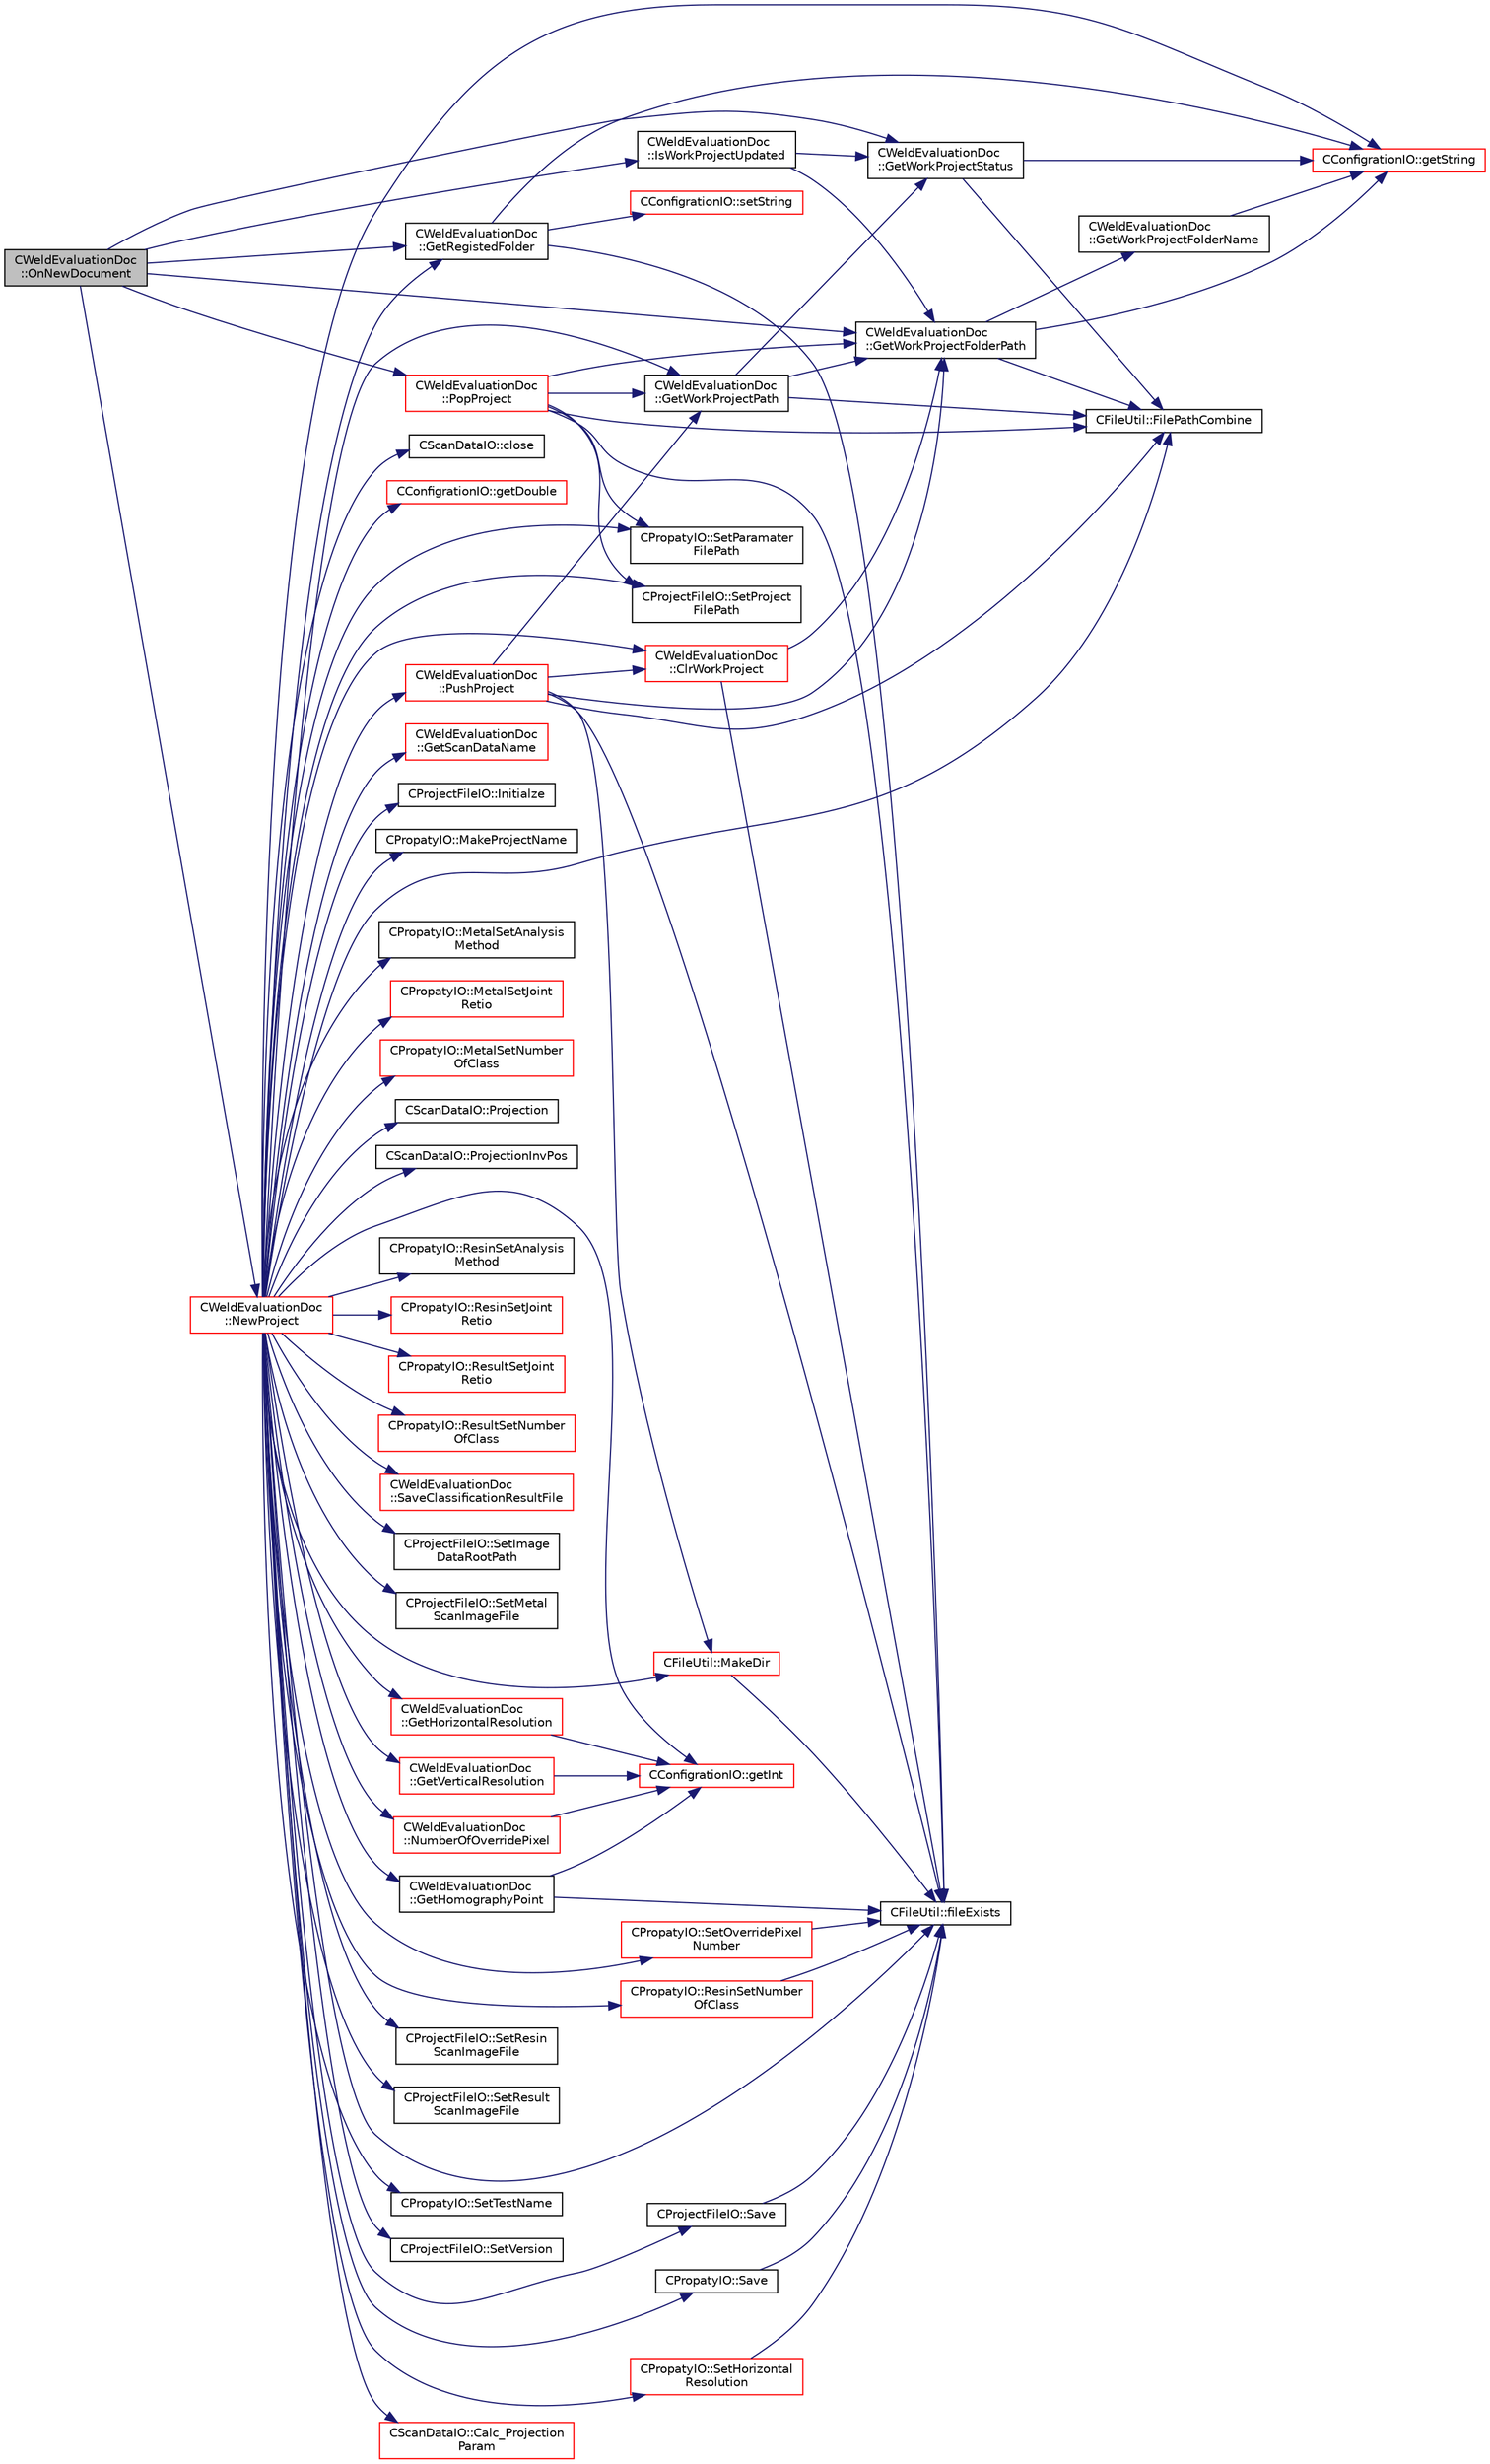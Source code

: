 digraph "CWeldEvaluationDoc::OnNewDocument"
{
 // LATEX_PDF_SIZE
  edge [fontname="Helvetica",fontsize="10",labelfontname="Helvetica",labelfontsize="10"];
  node [fontname="Helvetica",fontsize="10",shape=record];
  rankdir="LR";
  Node1 [label="CWeldEvaluationDoc\l::OnNewDocument",height=0.2,width=0.4,color="black", fillcolor="grey75", style="filled", fontcolor="black",tooltip="新規プロジェクト作成"];
  Node1 -> Node2 [color="midnightblue",fontsize="10",style="solid",fontname="Helvetica"];
  Node2 [label="CWeldEvaluationDoc\l::GetRegistedFolder",height=0.2,width=0.4,color="black", fillcolor="white", style="filled",URL="$class_c_weld_evaluation_doc.html#ad3746774f32e3fa3fc4ebc4d4510d0ee",tooltip="登録済み試験格納フォルダの取得"];
  Node2 -> Node3 [color="midnightblue",fontsize="10",style="solid",fontname="Helvetica"];
  Node3 [label="CFileUtil::fileExists",height=0.2,width=0.4,color="black", fillcolor="white", style="filled",URL="$class_c_file_util.html#a9a8b3e89af30c1826d518719aad2c3df",tooltip="ファイルが存在するかを確認する"];
  Node2 -> Node4 [color="midnightblue",fontsize="10",style="solid",fontname="Helvetica"];
  Node4 [label="CConfigrationIO::getString",height=0.2,width=0.4,color="red", fillcolor="white", style="filled",URL="$class_c_configration_i_o.html#a1c72779785c9de9ab2525d7320d12658",tooltip="指定セクションのキー値（文字列）を取得"];
  Node2 -> Node6 [color="midnightblue",fontsize="10",style="solid",fontname="Helvetica"];
  Node6 [label="CConfigrationIO::setString",height=0.2,width=0.4,color="red", fillcolor="white", style="filled",URL="$class_c_configration_i_o.html#a0fb34e01af48df8da81d80108ffa3d03",tooltip="指定セクションのキーに文字列を設定"];
  Node1 -> Node8 [color="midnightblue",fontsize="10",style="solid",fontname="Helvetica"];
  Node8 [label="CWeldEvaluationDoc\l::GetWorkProjectFolderPath",height=0.2,width=0.4,color="black", fillcolor="white", style="filled",URL="$class_c_weld_evaluation_doc.html#ad87e80d1bd51455408e6b782912c3036",tooltip="ワークプロジェクトのルートパス取得"];
  Node8 -> Node9 [color="midnightblue",fontsize="10",style="solid",fontname="Helvetica"];
  Node9 [label="CFileUtil::FilePathCombine",height=0.2,width=0.4,color="black", fillcolor="white", style="filled",URL="$class_c_file_util.html#abc548d0aa8583bfd6f185c08711b1ec7",tooltip="ファイルパスの作成"];
  Node8 -> Node4 [color="midnightblue",fontsize="10",style="solid",fontname="Helvetica"];
  Node8 -> Node10 [color="midnightblue",fontsize="10",style="solid",fontname="Helvetica"];
  Node10 [label="CWeldEvaluationDoc\l::GetWorkProjectFolderName",height=0.2,width=0.4,color="black", fillcolor="white", style="filled",URL="$class_c_weld_evaluation_doc.html#a257f53f62470c8a5bde34819d1843362",tooltip="ワークプロジェクト名の取得"];
  Node10 -> Node4 [color="midnightblue",fontsize="10",style="solid",fontname="Helvetica"];
  Node1 -> Node11 [color="midnightblue",fontsize="10",style="solid",fontname="Helvetica"];
  Node11 [label="CWeldEvaluationDoc\l::GetWorkProjectStatus",height=0.2,width=0.4,color="black", fillcolor="white", style="filled",URL="$class_c_weld_evaluation_doc.html#a827c581753a1e8dab5c6a6437e8d1696",tooltip="プロジェクトステータス取得"];
  Node11 -> Node9 [color="midnightblue",fontsize="10",style="solid",fontname="Helvetica"];
  Node11 -> Node4 [color="midnightblue",fontsize="10",style="solid",fontname="Helvetica"];
  Node1 -> Node12 [color="midnightblue",fontsize="10",style="solid",fontname="Helvetica"];
  Node12 [label="CWeldEvaluationDoc\l::IsWorkProjectUpdated",height=0.2,width=0.4,color="black", fillcolor="white", style="filled",URL="$class_c_weld_evaluation_doc.html#a6d85514e7850edc2d4dc4c007445bb17",tooltip="プロジェクトの更新判定"];
  Node12 -> Node8 [color="midnightblue",fontsize="10",style="solid",fontname="Helvetica"];
  Node12 -> Node11 [color="midnightblue",fontsize="10",style="solid",fontname="Helvetica"];
  Node1 -> Node13 [color="midnightblue",fontsize="10",style="solid",fontname="Helvetica"];
  Node13 [label="CWeldEvaluationDoc\l::NewProject",height=0.2,width=0.4,color="red", fillcolor="white", style="filled",URL="$class_c_weld_evaluation_doc.html#a0aec3875f86f89c63daf5161cfded60d",tooltip="新規プロジェクトの構築"];
  Node13 -> Node14 [color="midnightblue",fontsize="10",style="solid",fontname="Helvetica"];
  Node14 [label="CScanDataIO::Calc_Projection\lParam",height=0.2,width=0.4,color="red", fillcolor="white", style="filled",URL="$class_c_scan_data_i_o.html#a03be4072859f974c141dc3bd06b64614",tooltip="射影変換"];
  Node13 -> Node16 [color="midnightblue",fontsize="10",style="solid",fontname="Helvetica"];
  Node16 [label="CScanDataIO::close",height=0.2,width=0.4,color="black", fillcolor="white", style="filled",URL="$class_c_scan_data_i_o.html#ae8fcb4c73d65ae2bcdff6f833fc93e29",tooltip="CubeFloatのクローズ"];
  Node13 -> Node17 [color="midnightblue",fontsize="10",style="solid",fontname="Helvetica"];
  Node17 [label="CWeldEvaluationDoc\l::ClrWorkProject",height=0.2,width=0.4,color="red", fillcolor="white", style="filled",URL="$class_c_weld_evaluation_doc.html#a66c4a406f8a43359ced44c21e974cb90",tooltip="ワークプロジェクトの削除"];
  Node17 -> Node3 [color="midnightblue",fontsize="10",style="solid",fontname="Helvetica"];
  Node17 -> Node8 [color="midnightblue",fontsize="10",style="solid",fontname="Helvetica"];
  Node13 -> Node3 [color="midnightblue",fontsize="10",style="solid",fontname="Helvetica"];
  Node13 -> Node9 [color="midnightblue",fontsize="10",style="solid",fontname="Helvetica"];
  Node13 -> Node20 [color="midnightblue",fontsize="10",style="solid",fontname="Helvetica"];
  Node20 [label="CConfigrationIO::getDouble",height=0.2,width=0.4,color="red", fillcolor="white", style="filled",URL="$class_c_configration_i_o.html#a460fe4c9b31d05649b998bcf78f2568d",tooltip="指定セクションのキー値（浮動小数点）を取得"];
  Node13 -> Node21 [color="midnightblue",fontsize="10",style="solid",fontname="Helvetica"];
  Node21 [label="CWeldEvaluationDoc\l::GetHomographyPoint",height=0.2,width=0.4,color="black", fillcolor="white", style="filled",URL="$class_c_weld_evaluation_doc.html#a79efcba4f34fdb1de1c05ec081c0a376",tooltip="射影変換用頂点の取得"];
  Node21 -> Node3 [color="midnightblue",fontsize="10",style="solid",fontname="Helvetica"];
  Node21 -> Node22 [color="midnightblue",fontsize="10",style="solid",fontname="Helvetica"];
  Node22 [label="CConfigrationIO::getInt",height=0.2,width=0.4,color="red", fillcolor="white", style="filled",URL="$class_c_configration_i_o.html#a60d2dbaa282946adcc42ebd04fc08805",tooltip="指定セクションのキー値（整数）を取得"];
  Node13 -> Node23 [color="midnightblue",fontsize="10",style="solid",fontname="Helvetica"];
  Node23 [label="CWeldEvaluationDoc\l::GetHorizontalResolution",height=0.2,width=0.4,color="red", fillcolor="white", style="filled",URL="$class_c_weld_evaluation_doc.html#ad48d4a00fc87bf6e0e8efab2c1e1279f",tooltip="横方向の解像度の取得"];
  Node23 -> Node22 [color="midnightblue",fontsize="10",style="solid",fontname="Helvetica"];
  Node13 -> Node22 [color="midnightblue",fontsize="10",style="solid",fontname="Helvetica"];
  Node13 -> Node2 [color="midnightblue",fontsize="10",style="solid",fontname="Helvetica"];
  Node13 -> Node25 [color="midnightblue",fontsize="10",style="solid",fontname="Helvetica"];
  Node25 [label="CWeldEvaluationDoc\l::GetScanDataName",height=0.2,width=0.4,color="red", fillcolor="white", style="filled",URL="$class_c_weld_evaluation_doc.html#acdf5f510e085ec177dc0a70d9b4ab986",tooltip="スキャンデータ名の取得"];
  Node13 -> Node4 [color="midnightblue",fontsize="10",style="solid",fontname="Helvetica"];
  Node13 -> Node27 [color="midnightblue",fontsize="10",style="solid",fontname="Helvetica"];
  Node27 [label="CWeldEvaluationDoc\l::GetVerticalResolution",height=0.2,width=0.4,color="red", fillcolor="white", style="filled",URL="$class_c_weld_evaluation_doc.html#acb185b5cb5f8e080c3e082e6def82cb6",tooltip="縦方向の解像度の取得"];
  Node27 -> Node22 [color="midnightblue",fontsize="10",style="solid",fontname="Helvetica"];
  Node13 -> Node29 [color="midnightblue",fontsize="10",style="solid",fontname="Helvetica"];
  Node29 [label="CWeldEvaluationDoc\l::GetWorkProjectPath",height=0.2,width=0.4,color="black", fillcolor="white", style="filled",URL="$class_c_weld_evaluation_doc.html#ab9b811efdecb8b32d42d8eaeba752b23",tooltip="ワークプロジェクトパスの取得"];
  Node29 -> Node9 [color="midnightblue",fontsize="10",style="solid",fontname="Helvetica"];
  Node29 -> Node8 [color="midnightblue",fontsize="10",style="solid",fontname="Helvetica"];
  Node29 -> Node11 [color="midnightblue",fontsize="10",style="solid",fontname="Helvetica"];
  Node13 -> Node30 [color="midnightblue",fontsize="10",style="solid",fontname="Helvetica"];
  Node30 [label="CProjectFileIO::Initialze",height=0.2,width=0.4,color="black", fillcolor="white", style="filled",URL="$class_c_project_file_i_o.html#a4be8e2c3ecdc21cd9528a2913b76a8ce",tooltip="プロジェクトの初期化"];
  Node13 -> Node31 [color="midnightblue",fontsize="10",style="solid",fontname="Helvetica"];
  Node31 [label="CFileUtil::MakeDir",height=0.2,width=0.4,color="red", fillcolor="white", style="filled",URL="$class_c_file_util.html#af931a05d8c01e5609eb3f6e0a18244c9",tooltip="ディレクトリの作成"];
  Node31 -> Node3 [color="midnightblue",fontsize="10",style="solid",fontname="Helvetica"];
  Node13 -> Node34 [color="midnightblue",fontsize="10",style="solid",fontname="Helvetica"];
  Node34 [label="CPropatyIO::MakeProjectName",height=0.2,width=0.4,color="black", fillcolor="white", style="filled",URL="$class_c_propaty_i_o.html#aa7e8f1b21cb5a383aaf1bce0ce518417",tooltip="パラメータファイル名の作成"];
  Node13 -> Node35 [color="midnightblue",fontsize="10",style="solid",fontname="Helvetica"];
  Node35 [label="CPropatyIO::MetalSetAnalysis\lMethod",height=0.2,width=0.4,color="black", fillcolor="white", style="filled",URL="$class_c_propaty_i_o.html#a5c053cec7083e77d1f285f262f4ddbd1",tooltip="金属面の解析方法の設定"];
  Node13 -> Node36 [color="midnightblue",fontsize="10",style="solid",fontname="Helvetica"];
  Node36 [label="CPropatyIO::MetalSetJoint\lRetio",height=0.2,width=0.4,color="red", fillcolor="white", style="filled",URL="$class_c_propaty_i_o.html#a4696f24d77def8e3b9d206b351c8ad66",tooltip="金属面の接合割合の設定"];
  Node13 -> Node38 [color="midnightblue",fontsize="10",style="solid",fontname="Helvetica"];
  Node38 [label="CPropatyIO::MetalSetNumber\lOfClass",height=0.2,width=0.4,color="red", fillcolor="white", style="filled",URL="$class_c_propaty_i_o.html#ab263d6b737c5fb9a6a75a8319506cddb",tooltip="金属面の分類数の設定"];
  Node13 -> Node40 [color="midnightblue",fontsize="10",style="solid",fontname="Helvetica"];
  Node40 [label="CWeldEvaluationDoc\l::NumberOfOverridePixel",height=0.2,width=0.4,color="red", fillcolor="white", style="filled",URL="$class_c_weld_evaluation_doc.html#af0dd89540e9d6522bc50cf1b1e2aef42",tooltip="重なりピクセル数の取得"];
  Node40 -> Node22 [color="midnightblue",fontsize="10",style="solid",fontname="Helvetica"];
  Node13 -> Node44 [color="midnightblue",fontsize="10",style="solid",fontname="Helvetica"];
  Node44 [label="CScanDataIO::Projection",height=0.2,width=0.4,color="black", fillcolor="white", style="filled",URL="$class_c_scan_data_i_o.html#a2892a7fb2783d6eb6808c35c620a200d",tooltip="射影先点の取得"];
  Node13 -> Node45 [color="midnightblue",fontsize="10",style="solid",fontname="Helvetica"];
  Node45 [label="CScanDataIO::ProjectionInvPos",height=0.2,width=0.4,color="black", fillcolor="white", style="filled",URL="$class_c_scan_data_i_o.html#aa39614b53408689ab3187d7a78948ac9",tooltip="射影変換の移動元取得"];
  Node13 -> Node46 [color="midnightblue",fontsize="10",style="solid",fontname="Helvetica"];
  Node46 [label="CWeldEvaluationDoc\l::PushProject",height=0.2,width=0.4,color="red", fillcolor="white", style="filled",URL="$class_c_weld_evaluation_doc.html#a051b247732fab46470782bf66c3cf332",tooltip="プロジェクトをワークへ移動"];
  Node46 -> Node17 [color="midnightblue",fontsize="10",style="solid",fontname="Helvetica"];
  Node46 -> Node3 [color="midnightblue",fontsize="10",style="solid",fontname="Helvetica"];
  Node46 -> Node9 [color="midnightblue",fontsize="10",style="solid",fontname="Helvetica"];
  Node46 -> Node8 [color="midnightblue",fontsize="10",style="solid",fontname="Helvetica"];
  Node46 -> Node29 [color="midnightblue",fontsize="10",style="solid",fontname="Helvetica"];
  Node46 -> Node31 [color="midnightblue",fontsize="10",style="solid",fontname="Helvetica"];
  Node13 -> Node50 [color="midnightblue",fontsize="10",style="solid",fontname="Helvetica"];
  Node50 [label="CPropatyIO::ResinSetAnalysis\lMethod",height=0.2,width=0.4,color="black", fillcolor="white", style="filled",URL="$class_c_propaty_i_o.html#ac179aa732fd5e8373f6deeb918367fdc",tooltip="樹脂面の解析方法の設定"];
  Node13 -> Node51 [color="midnightblue",fontsize="10",style="solid",fontname="Helvetica"];
  Node51 [label="CPropatyIO::ResinSetJoint\lRetio",height=0.2,width=0.4,color="red", fillcolor="white", style="filled",URL="$class_c_propaty_i_o.html#ab16492fd229e0e2ccf188fae8ca7f726",tooltip="樹脂面の接合割合の設定"];
  Node13 -> Node52 [color="midnightblue",fontsize="10",style="solid",fontname="Helvetica"];
  Node52 [label="CPropatyIO::ResinSetNumber\lOfClass",height=0.2,width=0.4,color="red", fillcolor="white", style="filled",URL="$class_c_propaty_i_o.html#a6a2f279575582b3b5fd0fc78d44313bf",tooltip="樹脂面の分類数の設定"];
  Node52 -> Node3 [color="midnightblue",fontsize="10",style="solid",fontname="Helvetica"];
  Node13 -> Node53 [color="midnightblue",fontsize="10",style="solid",fontname="Helvetica"];
  Node53 [label="CPropatyIO::ResultSetJoint\lRetio",height=0.2,width=0.4,color="red", fillcolor="white", style="filled",URL="$class_c_propaty_i_o.html#ab5d3cd61f8af29747e644c8891163c28",tooltip="接合結果の接合割合の設定"];
  Node13 -> Node54 [color="midnightblue",fontsize="10",style="solid",fontname="Helvetica"];
  Node54 [label="CPropatyIO::ResultSetNumber\lOfClass",height=0.2,width=0.4,color="red", fillcolor="white", style="filled",URL="$class_c_propaty_i_o.html#a5d8a3b2d8be1e1c95293c525278ccc4b",tooltip="接合結果の分類数の設定"];
  Node13 -> Node55 [color="midnightblue",fontsize="10",style="solid",fontname="Helvetica"];
  Node55 [label="CProjectFileIO::Save",height=0.2,width=0.4,color="black", fillcolor="white", style="filled",URL="$class_c_project_file_i_o.html#a5d17a1a5554d49705db9a462536d437f",tooltip="パラメータファイルの書き込み"];
  Node55 -> Node3 [color="midnightblue",fontsize="10",style="solid",fontname="Helvetica"];
  Node13 -> Node56 [color="midnightblue",fontsize="10",style="solid",fontname="Helvetica"];
  Node56 [label="CPropatyIO::Save",height=0.2,width=0.4,color="black", fillcolor="white", style="filled",URL="$class_c_propaty_i_o.html#a5e99e08fd35c3598db64ec2925ec1f98",tooltip="パラメータファイルの書き込み"];
  Node56 -> Node3 [color="midnightblue",fontsize="10",style="solid",fontname="Helvetica"];
  Node13 -> Node57 [color="midnightblue",fontsize="10",style="solid",fontname="Helvetica"];
  Node57 [label="CWeldEvaluationDoc\l::SaveClassificationResultFile",height=0.2,width=0.4,color="red", fillcolor="white", style="filled",URL="$class_c_weld_evaluation_doc.html#a7b7dd9ce24a05331154febb0c6fe0295",tooltip="分類結果の保存"];
  Node13 -> Node64 [color="midnightblue",fontsize="10",style="solid",fontname="Helvetica"];
  Node64 [label="CPropatyIO::SetHorizontal\lResolution",height=0.2,width=0.4,color="red", fillcolor="white", style="filled",URL="$class_c_propaty_i_o.html#af898ffdeaebe21dc351bd176911b5dde",tooltip="横方向の解像度の設定"];
  Node64 -> Node3 [color="midnightblue",fontsize="10",style="solid",fontname="Helvetica"];
  Node13 -> Node65 [color="midnightblue",fontsize="10",style="solid",fontname="Helvetica"];
  Node65 [label="CProjectFileIO::SetImage\lDataRootPath",height=0.2,width=0.4,color="black", fillcolor="white", style="filled",URL="$class_c_project_file_i_o.html#a75d0972c4de362586eed671a1471fd57",tooltip="イメージデータへのルートパスの設定"];
  Node13 -> Node66 [color="midnightblue",fontsize="10",style="solid",fontname="Helvetica"];
  Node66 [label="CProjectFileIO::SetMetal\lScanImageFile",height=0.2,width=0.4,color="black", fillcolor="white", style="filled",URL="$class_c_project_file_i_o.html#acfecde3135f2edba90dc45c2df2f9d2f",tooltip="金属面スキャン画像ファイル名の設定"];
  Node13 -> Node43 [color="midnightblue",fontsize="10",style="solid",fontname="Helvetica"];
  Node43 [label="CPropatyIO::SetOverridePixel\lNumber",height=0.2,width=0.4,color="red", fillcolor="white", style="filled",URL="$class_c_propaty_i_o.html#ae0321a185c5ac13df27d1041ed2716bb",tooltip="重なりピクセル数の設定"];
  Node43 -> Node3 [color="midnightblue",fontsize="10",style="solid",fontname="Helvetica"];
  Node13 -> Node67 [color="midnightblue",fontsize="10",style="solid",fontname="Helvetica"];
  Node67 [label="CPropatyIO::SetParamater\lFilePath",height=0.2,width=0.4,color="black", fillcolor="white", style="filled",URL="$class_c_propaty_i_o.html#a10776a11f9db9cd8257bbbed3cfa432d",tooltip="パラメータファイルパスの設定"];
  Node13 -> Node68 [color="midnightblue",fontsize="10",style="solid",fontname="Helvetica"];
  Node68 [label="CProjectFileIO::SetProject\lFilePath",height=0.2,width=0.4,color="black", fillcolor="white", style="filled",URL="$class_c_project_file_i_o.html#a6f6f9e4209cde2d4786f4ec7db1cd0a2",tooltip="プロジェクトファイルパスの設定"];
  Node13 -> Node69 [color="midnightblue",fontsize="10",style="solid",fontname="Helvetica"];
  Node69 [label="CProjectFileIO::SetResin\lScanImageFile",height=0.2,width=0.4,color="black", fillcolor="white", style="filled",URL="$class_c_project_file_i_o.html#ac9d388f1b406dc039232bba05e0f0710",tooltip="樹脂面スキャン画像ファイル名の設定"];
  Node13 -> Node70 [color="midnightblue",fontsize="10",style="solid",fontname="Helvetica"];
  Node70 [label="CProjectFileIO::SetResult\lScanImageFile",height=0.2,width=0.4,color="black", fillcolor="white", style="filled",URL="$class_c_project_file_i_o.html#aa8efda1ffb2c625303783594afde887e",tooltip="接合結果画像スキャン画像ファイル名の設定"];
  Node13 -> Node71 [color="midnightblue",fontsize="10",style="solid",fontname="Helvetica"];
  Node71 [label="CPropatyIO::SetTestName",height=0.2,width=0.4,color="black", fillcolor="white", style="filled",URL="$class_c_propaty_i_o.html#a6105272d1341dff46162a302c8408e89",tooltip="名称の設定"];
  Node13 -> Node72 [color="midnightblue",fontsize="10",style="solid",fontname="Helvetica"];
  Node72 [label="CProjectFileIO::SetVersion",height=0.2,width=0.4,color="black", fillcolor="white", style="filled",URL="$class_c_project_file_i_o.html#a1249b885accbfc82c6b2c41f6e956894",tooltip="バージョンの設定"];
  Node1 -> Node75 [color="midnightblue",fontsize="10",style="solid",fontname="Helvetica"];
  Node75 [label="CWeldEvaluationDoc\l::PopProject",height=0.2,width=0.4,color="red", fillcolor="white", style="filled",URL="$class_c_weld_evaluation_doc.html#ad97fb1fff98c1ec282fed06254c44e4f",tooltip="ワークからプロジェクトへ移動"];
  Node75 -> Node3 [color="midnightblue",fontsize="10",style="solid",fontname="Helvetica"];
  Node75 -> Node9 [color="midnightblue",fontsize="10",style="solid",fontname="Helvetica"];
  Node75 -> Node8 [color="midnightblue",fontsize="10",style="solid",fontname="Helvetica"];
  Node75 -> Node29 [color="midnightblue",fontsize="10",style="solid",fontname="Helvetica"];
  Node75 -> Node67 [color="midnightblue",fontsize="10",style="solid",fontname="Helvetica"];
  Node75 -> Node68 [color="midnightblue",fontsize="10",style="solid",fontname="Helvetica"];
}

